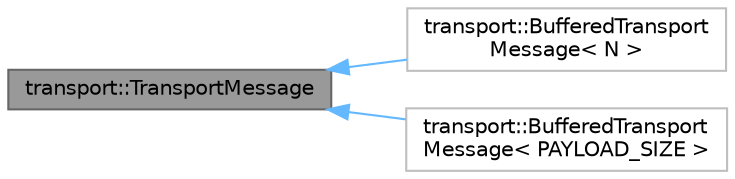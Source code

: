 digraph "transport::TransportMessage"
{
 // LATEX_PDF_SIZE
  bgcolor="transparent";
  edge [fontname=Helvetica,fontsize=10,labelfontname=Helvetica,labelfontsize=10];
  node [fontname=Helvetica,fontsize=10,shape=box,height=0.2,width=0.4];
  rankdir="LR";
  Node1 [id="Node000001",label="transport::TransportMessage",height=0.2,width=0.4,color="gray40", fillcolor="grey60", style="filled", fontcolor="black",tooltip=" "];
  Node1 -> Node2 [id="edge1_Node000001_Node000002",dir="back",color="steelblue1",style="solid",tooltip=" "];
  Node2 [id="Node000002",label="transport::BufferedTransport\lMessage\< N \>",height=0.2,width=0.4,color="grey75", fillcolor="white", style="filled",URL="$de/de6/classtransport_1_1BufferedTransportMessage.html",tooltip=" "];
  Node1 -> Node3 [id="edge2_Node000001_Node000003",dir="back",color="steelblue1",style="solid",tooltip=" "];
  Node3 [id="Node000003",label="transport::BufferedTransport\lMessage\< PAYLOAD_SIZE \>",height=0.2,width=0.4,color="grey75", fillcolor="white", style="filled",URL="$de/de6/classtransport_1_1BufferedTransportMessage.html",tooltip=" "];
}
